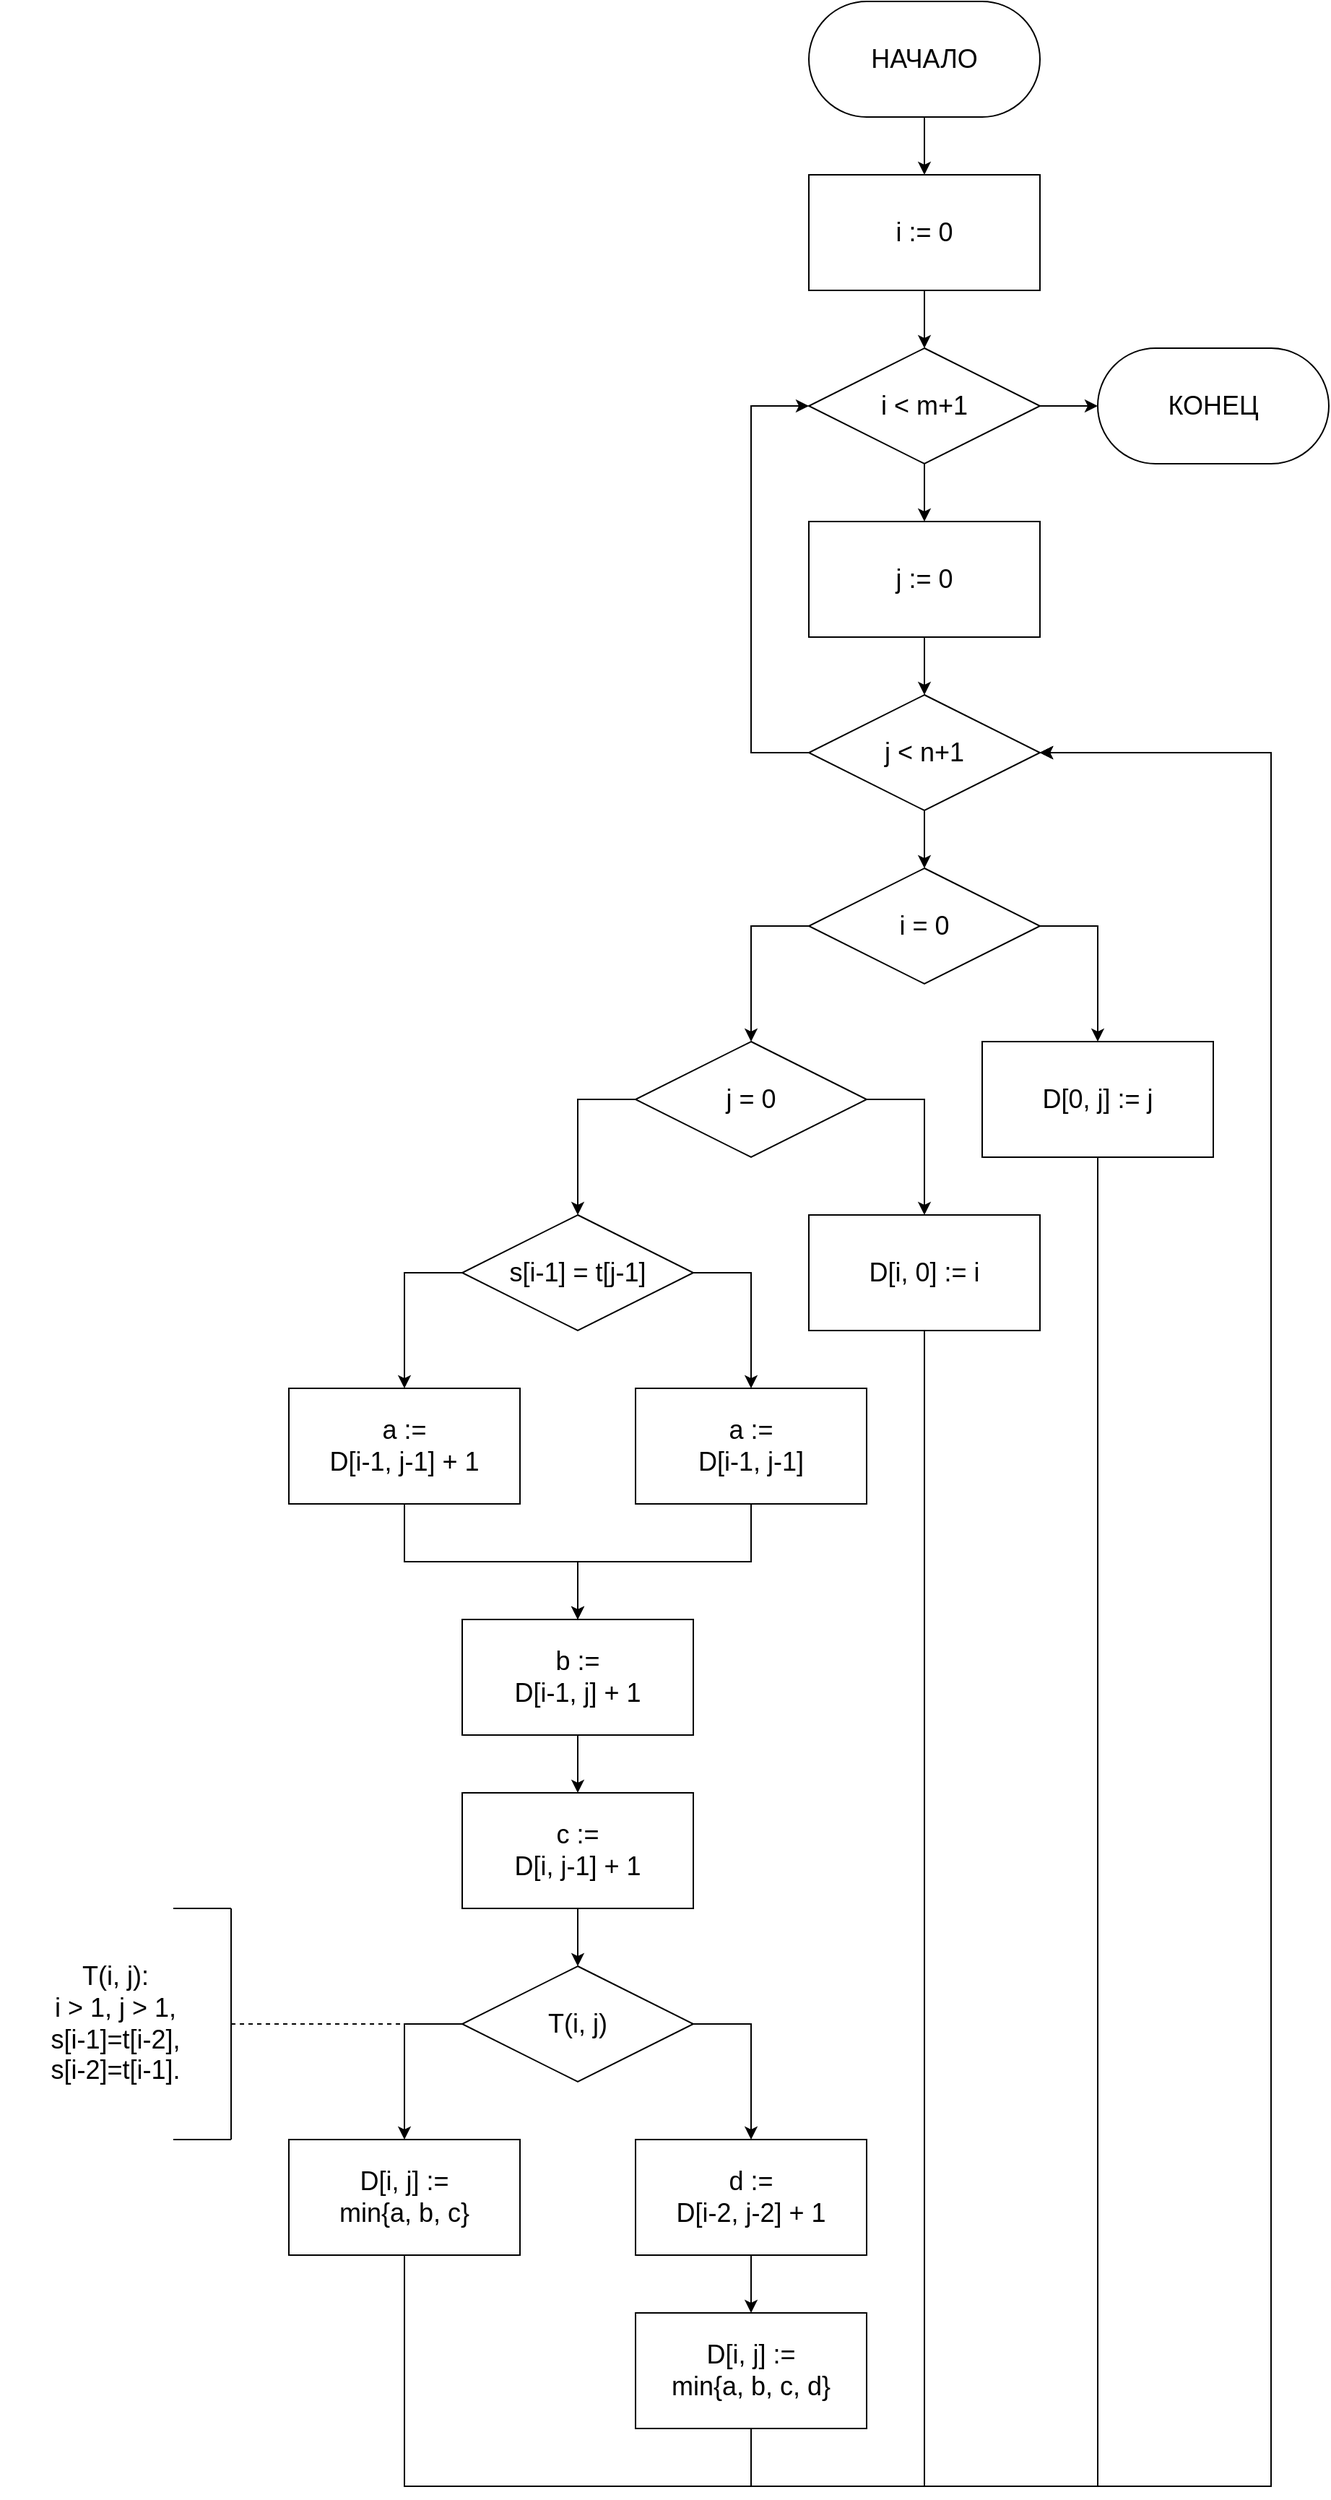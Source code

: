 <mxfile>
    <diagram id="Ifpsmnqbu2o1SuFbgTzM" name="Страница 1">
        <mxGraphModel dx="1211" dy="2146" grid="1" gridSize="10" guides="1" tooltips="1" connect="1" arrows="1" fold="1" page="1" pageScale="1" pageWidth="1200" pageHeight="1920" math="0" shadow="0">
            <root>
                <mxCell id="0"/>
                <mxCell id="1" parent="0"/>
                <mxCell id="18" style="edgeStyle=orthogonalEdgeStyle;rounded=0;html=1;exitX=0.5;exitY=1;exitDx=0;exitDy=0;entryX=0.5;entryY=0;entryDx=0;entryDy=0;fontSize=18;" parent="1" source="2" target="3" edge="1">
                    <mxGeometry relative="1" as="geometry"/>
                </mxCell>
                <mxCell id="2" value="НАЧАЛО" style="rounded=1;whiteSpace=wrap;html=1;arcSize=50;fontSize=18;" parent="1" vertex="1">
                    <mxGeometry x="700" y="100" width="160" height="80" as="geometry"/>
                </mxCell>
                <mxCell id="19" style="edgeStyle=orthogonalEdgeStyle;rounded=0;html=1;exitX=0.5;exitY=1;exitDx=0;exitDy=0;entryX=0.5;entryY=0;entryDx=0;entryDy=0;fontSize=18;" parent="1" source="3" target="6" edge="1">
                    <mxGeometry relative="1" as="geometry"/>
                </mxCell>
                <mxCell id="3" value="i := 0" style="rounded=0;whiteSpace=wrap;html=1;fontSize=18;" parent="1" vertex="1">
                    <mxGeometry x="700" y="220" width="160" height="80" as="geometry"/>
                </mxCell>
                <mxCell id="43" style="edgeStyle=orthogonalEdgeStyle;rounded=0;html=1;exitX=0.5;exitY=1;exitDx=0;exitDy=0;entryX=0.5;entryY=0;entryDx=0;entryDy=0;fontSize=18;" parent="1" source="6" target="8" edge="1">
                    <mxGeometry relative="1" as="geometry"/>
                </mxCell>
                <mxCell id="49" style="edgeStyle=orthogonalEdgeStyle;rounded=0;html=1;exitX=1;exitY=0.5;exitDx=0;exitDy=0;entryX=0;entryY=0.5;entryDx=0;entryDy=0;fontSize=18;" parent="1" source="6" target="47" edge="1">
                    <mxGeometry relative="1" as="geometry"/>
                </mxCell>
                <mxCell id="6" value="i &amp;lt; m+1" style="rhombus;whiteSpace=wrap;html=1;fontSize=18;" parent="1" vertex="1">
                    <mxGeometry x="700" y="340" width="160" height="80" as="geometry"/>
                </mxCell>
                <mxCell id="11" style="edgeStyle=none;html=1;exitX=0.5;exitY=1;exitDx=0;exitDy=0;entryX=0.5;entryY=0;entryDx=0;entryDy=0;fontSize=18;" parent="1" source="8" target="10" edge="1">
                    <mxGeometry relative="1" as="geometry"/>
                </mxCell>
                <mxCell id="8" value="j := 0" style="rounded=0;whiteSpace=wrap;html=1;fontSize=18;" parent="1" vertex="1">
                    <mxGeometry x="700" y="460" width="160" height="80" as="geometry"/>
                </mxCell>
                <mxCell id="40" style="edgeStyle=orthogonalEdgeStyle;rounded=0;html=1;exitX=0.5;exitY=1;exitDx=0;exitDy=0;entryX=0.5;entryY=0;entryDx=0;entryDy=0;fontSize=18;" parent="1" source="10" target="12" edge="1">
                    <mxGeometry relative="1" as="geometry"/>
                </mxCell>
                <mxCell id="46" style="edgeStyle=orthogonalEdgeStyle;rounded=0;html=1;exitX=0;exitY=0.5;exitDx=0;exitDy=0;entryX=0;entryY=0.5;entryDx=0;entryDy=0;fontSize=18;" parent="1" source="10" target="6" edge="1">
                    <mxGeometry relative="1" as="geometry">
                        <Array as="points">
                            <mxPoint x="660" y="620"/>
                            <mxPoint x="660" y="380"/>
                        </Array>
                    </mxGeometry>
                </mxCell>
                <mxCell id="10" value="j &amp;lt; n+1" style="rhombus;whiteSpace=wrap;html=1;fontSize=18;" parent="1" vertex="1">
                    <mxGeometry x="700" y="580" width="160" height="80" as="geometry"/>
                </mxCell>
                <mxCell id="22" style="edgeStyle=orthogonalEdgeStyle;rounded=0;html=1;exitX=1;exitY=0.5;exitDx=0;exitDy=0;entryX=0.5;entryY=0;entryDx=0;entryDy=0;fontSize=18;" parent="1" source="12" target="13" edge="1">
                    <mxGeometry relative="1" as="geometry"/>
                </mxCell>
                <mxCell id="23" style="edgeStyle=orthogonalEdgeStyle;rounded=0;html=1;exitX=0;exitY=0.5;exitDx=0;exitDy=0;entryX=0.5;entryY=0;entryDx=0;entryDy=0;fontSize=18;" parent="1" source="12" target="15" edge="1">
                    <mxGeometry relative="1" as="geometry"/>
                </mxCell>
                <mxCell id="12" value="i = 0" style="rhombus;whiteSpace=wrap;html=1;fontSize=18;" parent="1" vertex="1">
                    <mxGeometry x="700" y="700" width="160" height="80" as="geometry"/>
                </mxCell>
                <mxCell id="42" style="edgeStyle=orthogonalEdgeStyle;rounded=0;html=1;exitX=0.5;exitY=1;exitDx=0;exitDy=0;entryX=1;entryY=0.5;entryDx=0;entryDy=0;fontSize=18;" parent="1" source="13" target="10" edge="1">
                    <mxGeometry relative="1" as="geometry">
                        <mxPoint x="780" y="1580" as="targetPoint"/>
                        <Array as="points">
                            <mxPoint x="900" y="1820"/>
                            <mxPoint x="1020" y="1820"/>
                            <mxPoint x="1020" y="620"/>
                        </Array>
                    </mxGeometry>
                </mxCell>
                <mxCell id="13" value="D[0, j] := j" style="rounded=0;whiteSpace=wrap;html=1;fontSize=18;" parent="1" vertex="1">
                    <mxGeometry x="820" y="820" width="160" height="80" as="geometry"/>
                </mxCell>
                <mxCell id="24" style="edgeStyle=orthogonalEdgeStyle;rounded=0;html=1;exitX=1;exitY=0.5;exitDx=0;exitDy=0;entryX=0.5;entryY=0;entryDx=0;entryDy=0;fontSize=18;" parent="1" source="15" target="16" edge="1">
                    <mxGeometry relative="1" as="geometry"/>
                </mxCell>
                <mxCell id="26" style="edgeStyle=orthogonalEdgeStyle;rounded=0;html=1;exitX=0;exitY=0.5;exitDx=0;exitDy=0;entryX=0.5;entryY=0;entryDx=0;entryDy=0;fontSize=18;" parent="1" source="15" target="27" edge="1">
                    <mxGeometry relative="1" as="geometry">
                        <mxPoint x="540" y="940" as="targetPoint"/>
                    </mxGeometry>
                </mxCell>
                <mxCell id="15" value="j = 0" style="rhombus;whiteSpace=wrap;html=1;fontSize=18;" parent="1" vertex="1">
                    <mxGeometry x="580" y="820" width="160" height="80" as="geometry"/>
                </mxCell>
                <mxCell id="41" style="edgeStyle=orthogonalEdgeStyle;rounded=0;html=1;exitX=0.5;exitY=1;exitDx=0;exitDy=0;entryX=1;entryY=0.5;entryDx=0;entryDy=0;fontSize=18;" parent="1" source="16" target="10" edge="1">
                    <mxGeometry relative="1" as="geometry">
                        <mxPoint x="540" y="1580" as="targetPoint"/>
                        <Array as="points">
                            <mxPoint x="780" y="1820"/>
                            <mxPoint x="1020" y="1820"/>
                            <mxPoint x="1020" y="620"/>
                        </Array>
                    </mxGeometry>
                </mxCell>
                <mxCell id="16" value="D[i, 0] := i" style="rounded=0;whiteSpace=wrap;html=1;fontSize=18;" parent="1" vertex="1">
                    <mxGeometry x="700" y="940" width="160" height="80" as="geometry"/>
                </mxCell>
                <mxCell id="29" style="edgeStyle=orthogonalEdgeStyle;rounded=0;html=1;exitX=0;exitY=0.5;exitDx=0;exitDy=0;entryX=0.5;entryY=0;entryDx=0;entryDy=0;fontSize=18;" parent="1" source="27" target="28" edge="1">
                    <mxGeometry relative="1" as="geometry"/>
                </mxCell>
                <mxCell id="31" style="edgeStyle=orthogonalEdgeStyle;rounded=0;html=1;exitX=1;exitY=0.5;exitDx=0;exitDy=0;entryX=0.5;entryY=0;entryDx=0;entryDy=0;fontSize=18;" parent="1" source="27" target="30" edge="1">
                    <mxGeometry relative="1" as="geometry"/>
                </mxCell>
                <mxCell id="27" value="s[i-1] = t[j-1]" style="rhombus;whiteSpace=wrap;html=1;fontSize=18;" parent="1" vertex="1">
                    <mxGeometry x="460" y="940" width="160" height="80" as="geometry"/>
                </mxCell>
                <mxCell id="33" style="edgeStyle=orthogonalEdgeStyle;rounded=0;html=1;exitX=0.5;exitY=1;exitDx=0;exitDy=0;entryX=0.5;entryY=0;entryDx=0;entryDy=0;fontSize=18;" parent="1" source="28" target="32" edge="1">
                    <mxGeometry relative="1" as="geometry"/>
                </mxCell>
                <mxCell id="28" value="a :=&lt;br style=&quot;font-size: 18px;&quot;&gt;D[i-1, j-1] + 1" style="rounded=0;whiteSpace=wrap;html=1;fontSize=18;" parent="1" vertex="1">
                    <mxGeometry x="340" y="1060" width="160" height="80" as="geometry"/>
                </mxCell>
                <mxCell id="34" style="edgeStyle=orthogonalEdgeStyle;rounded=0;html=1;exitX=0.5;exitY=1;exitDx=0;exitDy=0;entryX=0.5;entryY=0;entryDx=0;entryDy=0;fontSize=18;" parent="1" source="30" target="32" edge="1">
                    <mxGeometry relative="1" as="geometry"/>
                </mxCell>
                <mxCell id="30" value="a :=&lt;br style=&quot;font-size: 18px;&quot;&gt;D[i-1, j-1]" style="rounded=0;whiteSpace=wrap;html=1;fontSize=18;" parent="1" vertex="1">
                    <mxGeometry x="580" y="1060" width="160" height="80" as="geometry"/>
                </mxCell>
                <mxCell id="36" style="edgeStyle=orthogonalEdgeStyle;rounded=0;html=1;exitX=0.5;exitY=1;exitDx=0;exitDy=0;entryX=0.5;entryY=0;entryDx=0;entryDy=0;fontSize=18;" parent="1" source="32" target="35" edge="1">
                    <mxGeometry relative="1" as="geometry"/>
                </mxCell>
                <mxCell id="32" value="b :=&lt;br style=&quot;font-size: 18px;&quot;&gt;D[i-1, j] + 1" style="rounded=0;whiteSpace=wrap;html=1;fontSize=18;" parent="1" vertex="1">
                    <mxGeometry x="460" y="1220" width="160" height="80" as="geometry"/>
                </mxCell>
                <mxCell id="38" style="edgeStyle=orthogonalEdgeStyle;rounded=0;html=1;exitX=0.5;exitY=1;exitDx=0;exitDy=0;entryX=0.5;entryY=0;entryDx=0;entryDy=0;fontSize=18;" parent="1" source="35" target="50" edge="1">
                    <mxGeometry relative="1" as="geometry">
                        <mxPoint x="540" y="1460" as="targetPoint"/>
                    </mxGeometry>
                </mxCell>
                <mxCell id="35" value="c :=&lt;br style=&quot;font-size: 18px;&quot;&gt;D[i, j-1] + 1" style="rounded=0;whiteSpace=wrap;html=1;fontSize=18;" parent="1" vertex="1">
                    <mxGeometry x="460" y="1340" width="160" height="80" as="geometry"/>
                </mxCell>
                <mxCell id="47" value="КОНЕЦ" style="rounded=1;whiteSpace=wrap;html=1;arcSize=50;fontSize=18;" parent="1" vertex="1">
                    <mxGeometry x="900" y="340" width="160" height="80" as="geometry"/>
                </mxCell>
                <mxCell id="52" style="edgeStyle=orthogonalEdgeStyle;html=1;exitX=1;exitY=0.5;exitDx=0;exitDy=0;fontSize=18;rounded=0;entryX=0.5;entryY=0;entryDx=0;entryDy=0;" edge="1" parent="1" source="50" target="51">
                    <mxGeometry relative="1" as="geometry">
                        <mxPoint x="660" y="1540" as="targetPoint"/>
                        <Array as="points">
                            <mxPoint x="660" y="1500"/>
                        </Array>
                    </mxGeometry>
                </mxCell>
                <mxCell id="55" style="edgeStyle=orthogonalEdgeStyle;rounded=0;html=1;exitX=0;exitY=0.5;exitDx=0;exitDy=0;entryX=0.5;entryY=0;entryDx=0;entryDy=0;fontSize=18;" edge="1" parent="1" source="50" target="54">
                    <mxGeometry relative="1" as="geometry"/>
                </mxCell>
                <mxCell id="50" value="T(i, j)" style="rhombus;whiteSpace=wrap;html=1;fontSize=18;" vertex="1" parent="1">
                    <mxGeometry x="460" y="1460" width="160" height="80" as="geometry"/>
                </mxCell>
                <mxCell id="56" style="edgeStyle=orthogonalEdgeStyle;rounded=0;html=1;exitX=0.5;exitY=1;exitDx=0;exitDy=0;entryX=0.5;entryY=0;entryDx=0;entryDy=0;fontSize=18;" edge="1" parent="1" source="51" target="53">
                    <mxGeometry relative="1" as="geometry"/>
                </mxCell>
                <mxCell id="51" value="d :=&lt;br&gt;D[i-2, j-2] + 1" style="rounded=0;whiteSpace=wrap;html=1;fontSize=18;" vertex="1" parent="1">
                    <mxGeometry x="580" y="1580" width="160" height="80" as="geometry"/>
                </mxCell>
                <mxCell id="57" style="edgeStyle=orthogonalEdgeStyle;rounded=0;html=1;exitX=0.5;exitY=1;exitDx=0;exitDy=0;fontSize=18;entryX=1;entryY=0.5;entryDx=0;entryDy=0;" edge="1" parent="1" source="53" target="10">
                    <mxGeometry relative="1" as="geometry">
                        <mxPoint x="960" y="880" as="targetPoint"/>
                        <Array as="points">
                            <mxPoint x="660" y="1820"/>
                            <mxPoint x="1020" y="1820"/>
                            <mxPoint x="1020" y="620"/>
                        </Array>
                    </mxGeometry>
                </mxCell>
                <mxCell id="53" value="D[i, j] :=&lt;br&gt;min{a, b, c, d}" style="rounded=0;whiteSpace=wrap;html=1;fontSize=18;" vertex="1" parent="1">
                    <mxGeometry x="580" y="1700" width="160" height="80" as="geometry"/>
                </mxCell>
                <mxCell id="58" style="edgeStyle=orthogonalEdgeStyle;rounded=0;html=1;exitX=0.5;exitY=1;exitDx=0;exitDy=0;fontSize=18;entryX=1;entryY=0.5;entryDx=0;entryDy=0;" edge="1" parent="1" source="54" target="10">
                    <mxGeometry relative="1" as="geometry">
                        <mxPoint x="660" y="1820" as="targetPoint"/>
                        <Array as="points">
                            <mxPoint x="420" y="1820"/>
                            <mxPoint x="1020" y="1820"/>
                            <mxPoint x="1020" y="620"/>
                        </Array>
                    </mxGeometry>
                </mxCell>
                <mxCell id="54" value="D[i, j] :=&lt;br style=&quot;font-size: 18px;&quot;&gt;min{a, b, c}" style="rounded=0;whiteSpace=wrap;html=1;fontSize=18;" vertex="1" parent="1">
                    <mxGeometry x="340" y="1580" width="160" height="80" as="geometry"/>
                </mxCell>
                <mxCell id="59" value="" style="endArrow=none;dashed=1;html=1;rounded=0;fontSize=18;entryX=0;entryY=0.5;entryDx=0;entryDy=0;exitX=1;exitY=0.5;exitDx=0;exitDy=0;" edge="1" parent="1" source="63" target="50">
                    <mxGeometry width="50" height="50" relative="1" as="geometry">
                        <mxPoint x="300" y="1500" as="sourcePoint"/>
                        <mxPoint x="340" y="1460" as="targetPoint"/>
                    </mxGeometry>
                </mxCell>
                <mxCell id="60" value="" style="endArrow=none;html=1;rounded=0;fontSize=18;entryX=1;entryY=0;entryDx=0;entryDy=0;exitX=1;exitY=1;exitDx=0;exitDy=0;" edge="1" parent="1" source="63" target="63">
                    <mxGeometry width="50" height="50" relative="1" as="geometry">
                        <mxPoint x="300" y="1540" as="sourcePoint"/>
                        <mxPoint x="300" y="1460" as="targetPoint"/>
                    </mxGeometry>
                </mxCell>
                <mxCell id="61" value="" style="endArrow=none;html=1;rounded=0;fontSize=18;exitX=0.75;exitY=0;exitDx=0;exitDy=0;entryX=1;entryY=0;entryDx=0;entryDy=0;" edge="1" parent="1" source="63" target="63">
                    <mxGeometry width="50" height="50" relative="1" as="geometry">
                        <mxPoint x="260" y="1380" as="sourcePoint"/>
                        <mxPoint x="300" y="1380" as="targetPoint"/>
                    </mxGeometry>
                </mxCell>
                <mxCell id="62" value="" style="endArrow=none;html=1;rounded=0;fontSize=18;entryX=1;entryY=1;entryDx=0;entryDy=0;exitX=0.75;exitY=1;exitDx=0;exitDy=0;" edge="1" parent="1" source="63" target="63">
                    <mxGeometry width="50" height="50" relative="1" as="geometry">
                        <mxPoint x="260" y="1540" as="sourcePoint"/>
                        <mxPoint x="300" y="1540" as="targetPoint"/>
                    </mxGeometry>
                </mxCell>
                <mxCell id="63" value="T(i, j):&lt;br&gt;i &amp;gt; 1, j &amp;gt; 1,&lt;br&gt;s[i-1]=t[i-2],&lt;br&gt;s[i-2]=t[i-1]." style="text;html=1;strokeColor=none;fillColor=none;align=center;verticalAlign=middle;whiteSpace=wrap;rounded=0;fontSize=18;" vertex="1" parent="1">
                    <mxGeometry x="140" y="1420" width="160" height="160" as="geometry"/>
                </mxCell>
            </root>
        </mxGraphModel>
    </diagram>
</mxfile>